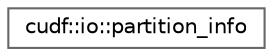 digraph "类继承关系图"
{
 // LATEX_PDF_SIZE
  bgcolor="transparent";
  edge [fontname=Helvetica,fontsize=10,labelfontname=Helvetica,labelfontsize=10];
  node [fontname=Helvetica,fontsize=10,shape=box,height=0.2,width=0.4];
  rankdir="LR";
  Node0 [id="Node000000",label="cudf::io::partition_info",height=0.2,width=0.4,color="grey40", fillcolor="white", style="filled",URL="$structcudf_1_1io_1_1partition__info.html",tooltip="Information used while writing partitioned datasets"];
}
